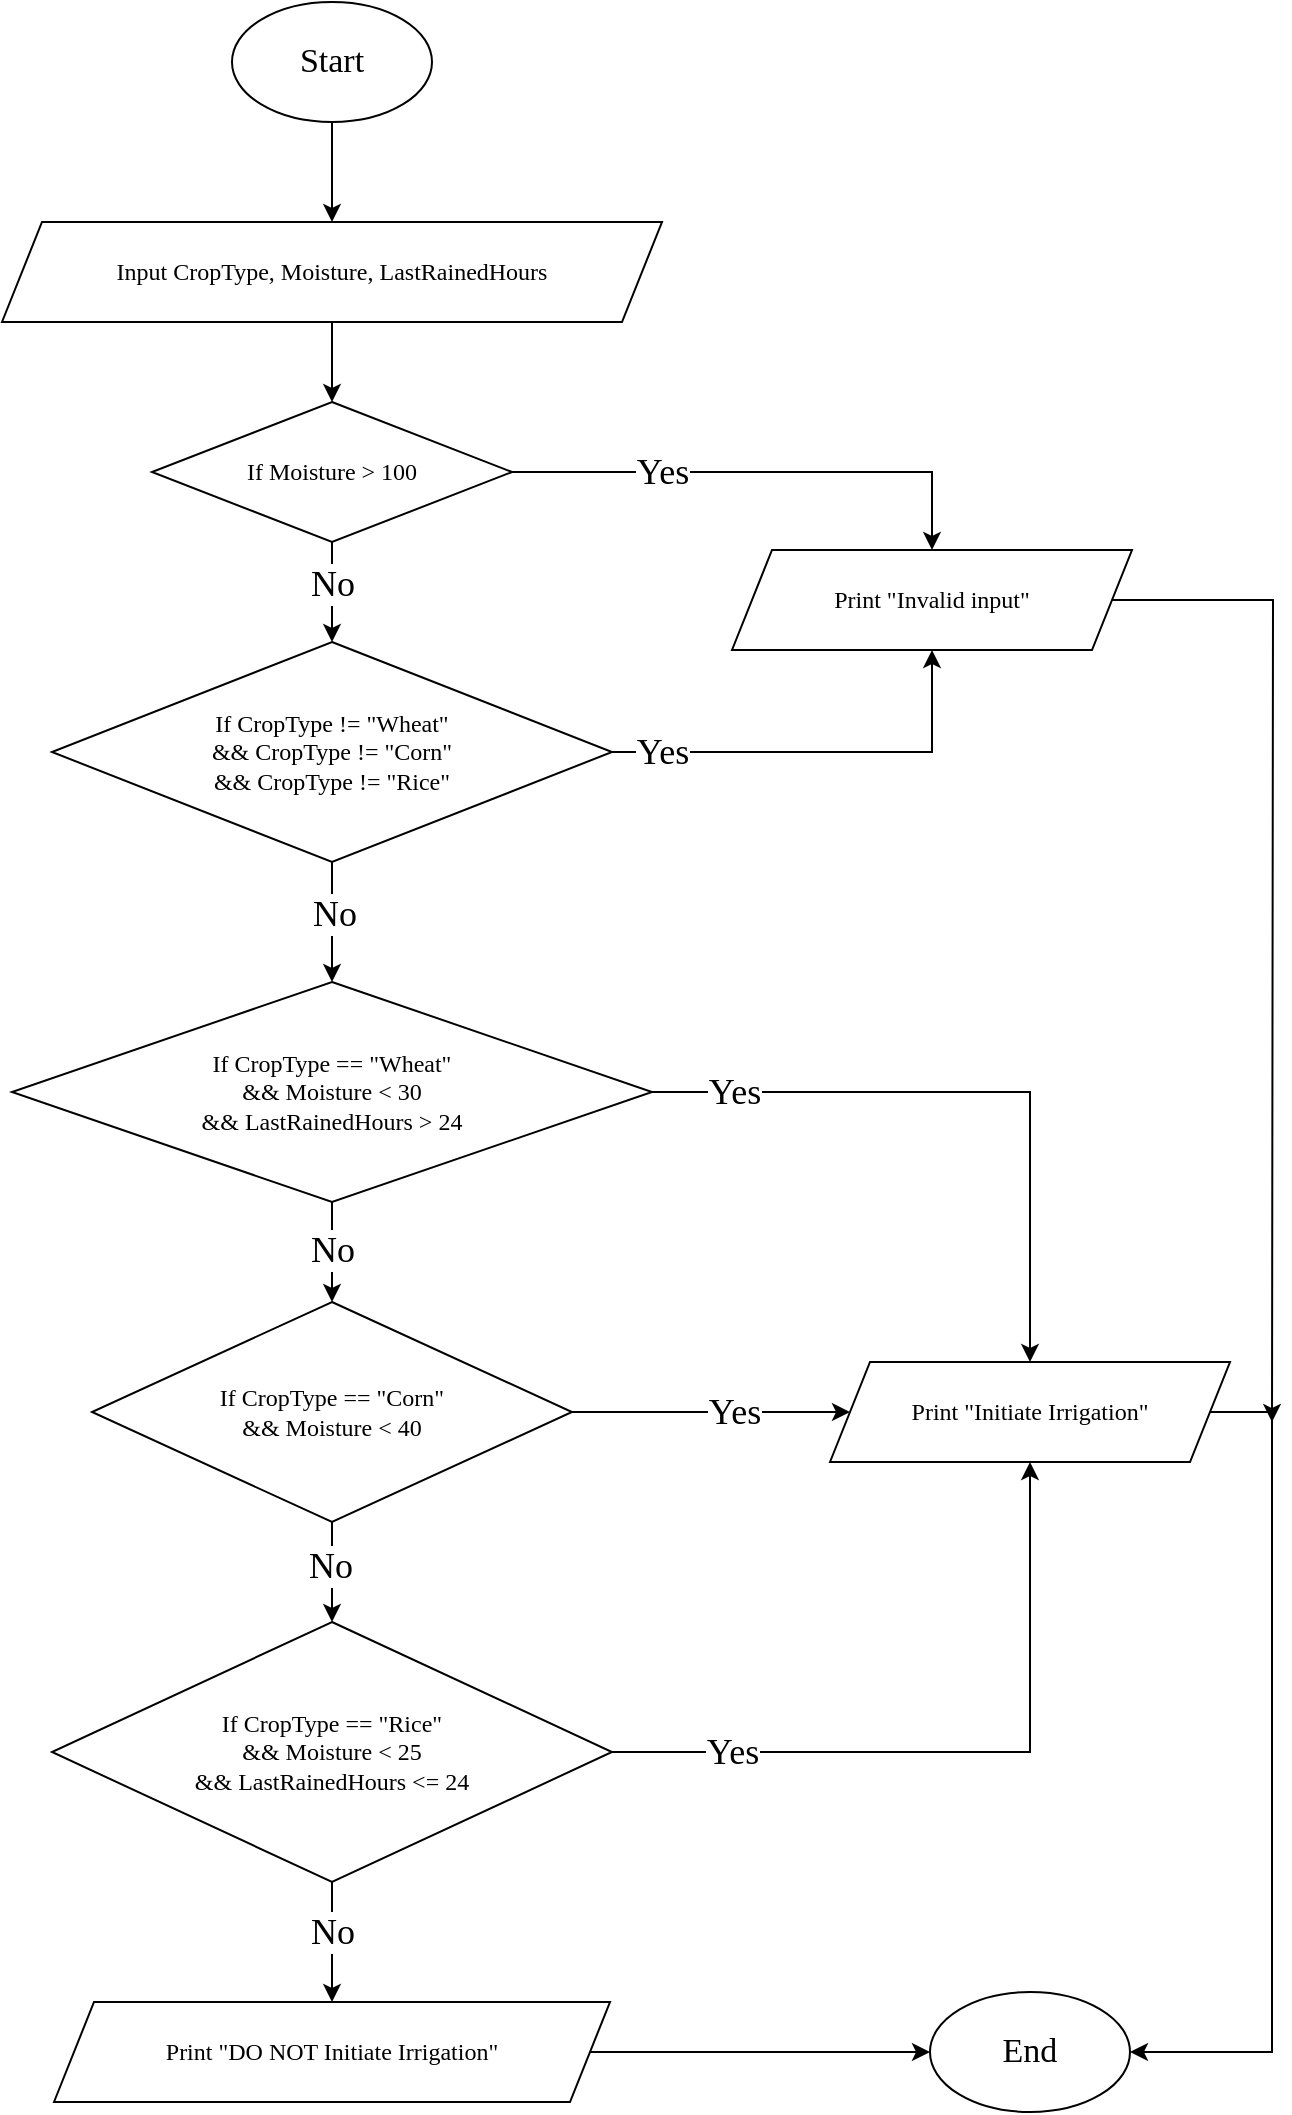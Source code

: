 <mxfile version="24.7.14">
  <diagram name="Page-1" id="jR3CGgP1g1BjzRoQCqm1">
    <mxGraphModel dx="1128" dy="588" grid="1" gridSize="10" guides="1" tooltips="1" connect="1" arrows="1" fold="1" page="0" pageScale="1" pageWidth="850" pageHeight="1100" math="0" shadow="0">
      <root>
        <mxCell id="0" />
        <mxCell id="1" parent="0" />
        <mxCell id="RLlSU3_BGVDVM2KfrkIX-188" value="" style="edgeStyle=orthogonalEdgeStyle;rounded=0;orthogonalLoop=1;jettySize=auto;html=1;fontFamily=Verdana;fontSize=11;fontColor=default;labelBackgroundColor=default;resizable=0;" edge="1" parent="1" source="RLlSU3_BGVDVM2KfrkIX-1" target="RLlSU3_BGVDVM2KfrkIX-108">
          <mxGeometry relative="1" as="geometry" />
        </mxCell>
        <mxCell id="RLlSU3_BGVDVM2KfrkIX-1" value="Start" style="ellipse;whiteSpace=wrap;html=1;fontFamily=Verdana;fontSize=17;" vertex="1" parent="1">
          <mxGeometry x="150" y="140" width="100" height="60" as="geometry" />
        </mxCell>
        <mxCell id="RLlSU3_BGVDVM2KfrkIX-189" value="" style="edgeStyle=orthogonalEdgeStyle;rounded=0;orthogonalLoop=1;jettySize=auto;html=1;fontFamily=Verdana;fontSize=11;fontColor=default;labelBackgroundColor=default;resizable=0;" edge="1" parent="1" source="RLlSU3_BGVDVM2KfrkIX-108" target="RLlSU3_BGVDVM2KfrkIX-116">
          <mxGeometry relative="1" as="geometry" />
        </mxCell>
        <mxCell id="RLlSU3_BGVDVM2KfrkIX-108" value="Input CropType, Moisture, LastRainedHours" style="shape=parallelogram;perimeter=parallelogramPerimeter;whiteSpace=wrap;html=1;fixedSize=1;fontFamily=Verdana;" vertex="1" parent="1">
          <mxGeometry x="35" y="250" width="330" height="50" as="geometry" />
        </mxCell>
        <mxCell id="RLlSU3_BGVDVM2KfrkIX-211" value="" style="edgeStyle=orthogonalEdgeStyle;rounded=0;orthogonalLoop=1;jettySize=auto;html=1;fontFamily=Helvetica;fontSize=11;fontColor=default;labelBackgroundColor=default;resizable=0;" edge="1" parent="1" source="RLlSU3_BGVDVM2KfrkIX-116" target="RLlSU3_BGVDVM2KfrkIX-205">
          <mxGeometry relative="1" as="geometry" />
        </mxCell>
        <mxCell id="RLlSU3_BGVDVM2KfrkIX-223" value="&lt;font style=&quot;font-size: 18px;&quot; face=&quot;Verdana&quot;&gt;No&lt;/font&gt;" style="edgeLabel;html=1;align=center;verticalAlign=middle;resizable=0;points=[];fontFamily=Helvetica;fontSize=11;fontColor=default;labelBackgroundColor=default;fillColor=none;gradientColor=none;" vertex="1" connectable="0" parent="RLlSU3_BGVDVM2KfrkIX-211">
          <mxGeometry x="-0.19" relative="1" as="geometry">
            <mxPoint as="offset" />
          </mxGeometry>
        </mxCell>
        <mxCell id="RLlSU3_BGVDVM2KfrkIX-116" value="&lt;div&gt;If Moisture &amp;gt; 100&lt;br&gt;&lt;/div&gt;" style="rhombus;whiteSpace=wrap;html=1;fontFamily=Verdana;" vertex="1" parent="1">
          <mxGeometry x="110" y="340" width="180" height="70" as="geometry" />
        </mxCell>
        <mxCell id="RLlSU3_BGVDVM2KfrkIX-215" value="" style="edgeStyle=orthogonalEdgeStyle;rounded=0;orthogonalLoop=1;jettySize=auto;html=1;fontFamily=Helvetica;fontSize=11;fontColor=default;labelBackgroundColor=default;resizable=0;" edge="1" parent="1" source="RLlSU3_BGVDVM2KfrkIX-202" target="RLlSU3_BGVDVM2KfrkIX-203">
          <mxGeometry relative="1" as="geometry" />
        </mxCell>
        <mxCell id="RLlSU3_BGVDVM2KfrkIX-229" value="&lt;font style=&quot;font-size: 18px;&quot; face=&quot;Verdana&quot;&gt;No&lt;/font&gt;" style="edgeLabel;html=1;align=center;verticalAlign=middle;resizable=0;points=[];fontFamily=Helvetica;fontSize=11;fontColor=default;labelBackgroundColor=default;fillColor=none;gradientColor=none;" vertex="1" connectable="0" parent="RLlSU3_BGVDVM2KfrkIX-215">
          <mxGeometry x="-0.039" relative="1" as="geometry">
            <mxPoint as="offset" />
          </mxGeometry>
        </mxCell>
        <mxCell id="RLlSU3_BGVDVM2KfrkIX-219" style="edgeStyle=orthogonalEdgeStyle;rounded=0;orthogonalLoop=1;jettySize=auto;html=1;entryX=0.5;entryY=0;entryDx=0;entryDy=0;fontFamily=Helvetica;fontSize=11;fontColor=default;labelBackgroundColor=default;resizable=0;" edge="1" parent="1" source="RLlSU3_BGVDVM2KfrkIX-202" target="RLlSU3_BGVDVM2KfrkIX-208">
          <mxGeometry relative="1" as="geometry" />
        </mxCell>
        <mxCell id="RLlSU3_BGVDVM2KfrkIX-226" value="&lt;font style=&quot;font-size: 18px;&quot;&gt;Yes&lt;/font&gt;" style="edgeLabel;html=1;align=center;verticalAlign=middle;resizable=0;points=[];fontFamily=Verdana;fontSize=18;fontColor=default;labelBackgroundColor=default;fillColor=none;gradientColor=none;" vertex="1" connectable="0" parent="RLlSU3_BGVDVM2KfrkIX-219">
          <mxGeometry x="-0.751" relative="1" as="geometry">
            <mxPoint as="offset" />
          </mxGeometry>
        </mxCell>
        <mxCell id="RLlSU3_BGVDVM2KfrkIX-202" value="&lt;div&gt;If CropType == &quot;Wheat&quot; &lt;br&gt;&amp;amp;&amp;amp; Moisture &amp;lt; 30 &lt;br&gt;&amp;amp;&amp;amp; LastRainedHours &amp;gt; 24&lt;/div&gt;" style="rhombus;whiteSpace=wrap;html=1;fontFamily=Verdana;" vertex="1" parent="1">
          <mxGeometry x="40" y="630" width="320" height="110" as="geometry" />
        </mxCell>
        <mxCell id="RLlSU3_BGVDVM2KfrkIX-216" value="" style="edgeStyle=orthogonalEdgeStyle;rounded=0;orthogonalLoop=1;jettySize=auto;html=1;fontFamily=Helvetica;fontSize=11;fontColor=default;labelBackgroundColor=default;resizable=0;" edge="1" parent="1" source="RLlSU3_BGVDVM2KfrkIX-203" target="RLlSU3_BGVDVM2KfrkIX-204">
          <mxGeometry relative="1" as="geometry" />
        </mxCell>
        <mxCell id="RLlSU3_BGVDVM2KfrkIX-230" value="&lt;font style=&quot;font-size: 18px;&quot; face=&quot;Verdana&quot;&gt;No&lt;br&gt;&lt;/font&gt;" style="edgeLabel;html=1;align=center;verticalAlign=middle;resizable=0;points=[];fontFamily=Helvetica;fontSize=11;fontColor=default;labelBackgroundColor=default;fillColor=none;gradientColor=none;" vertex="1" connectable="0" parent="RLlSU3_BGVDVM2KfrkIX-216">
          <mxGeometry x="-0.149" y="-1" relative="1" as="geometry">
            <mxPoint as="offset" />
          </mxGeometry>
        </mxCell>
        <mxCell id="RLlSU3_BGVDVM2KfrkIX-220" style="edgeStyle=orthogonalEdgeStyle;rounded=0;orthogonalLoop=1;jettySize=auto;html=1;fontFamily=Helvetica;fontSize=11;fontColor=default;labelBackgroundColor=default;resizable=0;" edge="1" parent="1" source="RLlSU3_BGVDVM2KfrkIX-203" target="RLlSU3_BGVDVM2KfrkIX-208">
          <mxGeometry relative="1" as="geometry" />
        </mxCell>
        <mxCell id="RLlSU3_BGVDVM2KfrkIX-227" value="&lt;font style=&quot;font-size: 18px;&quot; face=&quot;Verdana&quot;&gt;Yes&lt;/font&gt;" style="edgeLabel;html=1;align=center;verticalAlign=middle;resizable=0;points=[];fontFamily=Helvetica;fontSize=11;fontColor=default;labelBackgroundColor=default;fillColor=none;gradientColor=none;" vertex="1" connectable="0" parent="RLlSU3_BGVDVM2KfrkIX-220">
          <mxGeometry x="0.167" relative="1" as="geometry">
            <mxPoint as="offset" />
          </mxGeometry>
        </mxCell>
        <mxCell id="RLlSU3_BGVDVM2KfrkIX-203" value="If CropType == &quot;Corn&quot; &lt;br&gt;&lt;div&gt;&amp;amp;&amp;amp; Moisture &amp;lt; 40&lt;/div&gt;" style="rhombus;whiteSpace=wrap;html=1;fontFamily=Verdana;" vertex="1" parent="1">
          <mxGeometry x="80" y="790" width="240" height="110" as="geometry" />
        </mxCell>
        <mxCell id="RLlSU3_BGVDVM2KfrkIX-217" value="" style="edgeStyle=orthogonalEdgeStyle;rounded=0;orthogonalLoop=1;jettySize=auto;html=1;fontFamily=Helvetica;fontSize=11;fontColor=default;labelBackgroundColor=default;resizable=0;" edge="1" parent="1" source="RLlSU3_BGVDVM2KfrkIX-204" target="RLlSU3_BGVDVM2KfrkIX-209">
          <mxGeometry relative="1" as="geometry" />
        </mxCell>
        <mxCell id="RLlSU3_BGVDVM2KfrkIX-231" value="&lt;font style=&quot;font-size: 18px;&quot;&gt;No&lt;/font&gt;" style="edgeLabel;html=1;align=center;verticalAlign=middle;resizable=0;points=[];fontFamily=Verdana;fontSize=18;fontColor=default;labelBackgroundColor=default;fillColor=none;gradientColor=none;" vertex="1" connectable="0" parent="RLlSU3_BGVDVM2KfrkIX-217">
          <mxGeometry x="-0.19" relative="1" as="geometry">
            <mxPoint as="offset" />
          </mxGeometry>
        </mxCell>
        <mxCell id="RLlSU3_BGVDVM2KfrkIX-221" style="edgeStyle=orthogonalEdgeStyle;rounded=0;orthogonalLoop=1;jettySize=auto;html=1;entryX=0.5;entryY=1;entryDx=0;entryDy=0;fontFamily=Helvetica;fontSize=11;fontColor=default;labelBackgroundColor=default;resizable=0;" edge="1" parent="1" source="RLlSU3_BGVDVM2KfrkIX-204" target="RLlSU3_BGVDVM2KfrkIX-208">
          <mxGeometry relative="1" as="geometry" />
        </mxCell>
        <mxCell id="RLlSU3_BGVDVM2KfrkIX-228" value="&lt;font style=&quot;font-size: 18px;&quot; face=&quot;Verdana&quot;&gt;Yes&lt;/font&gt;" style="edgeLabel;html=1;align=center;verticalAlign=middle;resizable=0;points=[];fontFamily=Helvetica;fontSize=11;fontColor=default;labelBackgroundColor=default;fillColor=none;gradientColor=none;" vertex="1" connectable="0" parent="RLlSU3_BGVDVM2KfrkIX-221">
          <mxGeometry x="-0.663" relative="1" as="geometry">
            <mxPoint as="offset" />
          </mxGeometry>
        </mxCell>
        <mxCell id="RLlSU3_BGVDVM2KfrkIX-204" value="&lt;div&gt;If CropType == &quot;Rice&quot; &lt;br&gt;&amp;amp;&amp;amp; Moisture &amp;lt; 25 &lt;br&gt;&amp;amp;&amp;amp; LastRainedHours &amp;lt;= 24&lt;/div&gt;" style="rhombus;whiteSpace=wrap;html=1;fontFamily=Verdana;" vertex="1" parent="1">
          <mxGeometry x="60" y="950" width="280" height="130" as="geometry" />
        </mxCell>
        <mxCell id="RLlSU3_BGVDVM2KfrkIX-213" style="edgeStyle=orthogonalEdgeStyle;rounded=0;orthogonalLoop=1;jettySize=auto;html=1;entryX=0.5;entryY=1;entryDx=0;entryDy=0;fontFamily=Helvetica;fontSize=11;fontColor=default;labelBackgroundColor=default;resizable=0;" edge="1" parent="1" source="RLlSU3_BGVDVM2KfrkIX-205" target="RLlSU3_BGVDVM2KfrkIX-207">
          <mxGeometry relative="1" as="geometry" />
        </mxCell>
        <mxCell id="RLlSU3_BGVDVM2KfrkIX-224" value="&lt;font style=&quot;font-size: 18px;&quot; face=&quot;Verdana&quot;&gt;Yes&lt;/font&gt;" style="edgeLabel;html=1;align=center;verticalAlign=middle;resizable=0;points=[];fontFamily=Helvetica;fontSize=11;fontColor=default;labelBackgroundColor=default;fillColor=none;gradientColor=none;" vertex="1" connectable="0" parent="RLlSU3_BGVDVM2KfrkIX-213">
          <mxGeometry x="-0.761" relative="1" as="geometry">
            <mxPoint as="offset" />
          </mxGeometry>
        </mxCell>
        <mxCell id="RLlSU3_BGVDVM2KfrkIX-214" value="" style="edgeStyle=orthogonalEdgeStyle;rounded=0;orthogonalLoop=1;jettySize=auto;html=1;fontFamily=Helvetica;fontSize=11;fontColor=default;labelBackgroundColor=default;resizable=0;" edge="1" parent="1" source="RLlSU3_BGVDVM2KfrkIX-205" target="RLlSU3_BGVDVM2KfrkIX-202">
          <mxGeometry relative="1" as="geometry" />
        </mxCell>
        <mxCell id="RLlSU3_BGVDVM2KfrkIX-225" value="&lt;font style=&quot;font-size: 18px;&quot; face=&quot;Verdana&quot;&gt;No&lt;/font&gt;" style="edgeLabel;html=1;align=center;verticalAlign=middle;resizable=0;points=[];fontFamily=Helvetica;fontSize=11;fontColor=default;labelBackgroundColor=default;fillColor=none;gradientColor=none;" vertex="1" connectable="0" parent="RLlSU3_BGVDVM2KfrkIX-214">
          <mxGeometry x="-0.072" y="1" relative="1" as="geometry">
            <mxPoint y="-2" as="offset" />
          </mxGeometry>
        </mxCell>
        <mxCell id="RLlSU3_BGVDVM2KfrkIX-205" value="&lt;div&gt;If CropType != &quot;Wheat&quot; &lt;br&gt;&amp;amp;&amp;amp; CropType != &quot;Corn&quot; &lt;br&gt;&amp;amp;&amp;amp; CropType != &quot;Rice&quot;&lt;/div&gt;" style="rhombus;whiteSpace=wrap;html=1;fontFamily=Verdana;" vertex="1" parent="1">
          <mxGeometry x="60" y="460" width="280" height="110" as="geometry" />
        </mxCell>
        <mxCell id="RLlSU3_BGVDVM2KfrkIX-233" style="edgeStyle=orthogonalEdgeStyle;rounded=0;orthogonalLoop=1;jettySize=auto;html=1;fontFamily=Helvetica;fontSize=11;fontColor=default;labelBackgroundColor=default;resizable=0;" edge="1" parent="1" source="RLlSU3_BGVDVM2KfrkIX-207">
          <mxGeometry relative="1" as="geometry">
            <mxPoint x="670" y="850" as="targetPoint" />
          </mxGeometry>
        </mxCell>
        <mxCell id="RLlSU3_BGVDVM2KfrkIX-207" value="Print &quot;Invalid input&quot;" style="shape=parallelogram;perimeter=parallelogramPerimeter;whiteSpace=wrap;html=1;fixedSize=1;fontFamily=Verdana;" vertex="1" parent="1">
          <mxGeometry x="400" y="414.0" width="200" height="50" as="geometry" />
        </mxCell>
        <mxCell id="RLlSU3_BGVDVM2KfrkIX-232" style="edgeStyle=orthogonalEdgeStyle;rounded=0;orthogonalLoop=1;jettySize=auto;html=1;fontFamily=Helvetica;fontSize=11;fontColor=default;labelBackgroundColor=default;resizable=0;entryX=1;entryY=0.5;entryDx=0;entryDy=0;" edge="1" parent="1" source="RLlSU3_BGVDVM2KfrkIX-208" target="RLlSU3_BGVDVM2KfrkIX-210">
          <mxGeometry relative="1" as="geometry">
            <mxPoint x="610" y="1120" as="targetPoint" />
            <Array as="points">
              <mxPoint x="670" y="845" />
              <mxPoint x="670" y="1165" />
            </Array>
          </mxGeometry>
        </mxCell>
        <mxCell id="RLlSU3_BGVDVM2KfrkIX-208" value="Print &quot;Initiate Irrigation&quot;" style="shape=parallelogram;perimeter=parallelogramPerimeter;whiteSpace=wrap;html=1;fixedSize=1;fontFamily=Verdana;" vertex="1" parent="1">
          <mxGeometry x="449" y="820.0" width="200" height="50" as="geometry" />
        </mxCell>
        <mxCell id="RLlSU3_BGVDVM2KfrkIX-218" value="" style="edgeStyle=orthogonalEdgeStyle;rounded=0;orthogonalLoop=1;jettySize=auto;html=1;fontFamily=Helvetica;fontSize=11;fontColor=default;labelBackgroundColor=default;resizable=0;" edge="1" parent="1" source="RLlSU3_BGVDVM2KfrkIX-209" target="RLlSU3_BGVDVM2KfrkIX-210">
          <mxGeometry relative="1" as="geometry" />
        </mxCell>
        <mxCell id="RLlSU3_BGVDVM2KfrkIX-209" value="Print &quot;DO NOT Initiate Irrigation&quot;" style="shape=parallelogram;perimeter=parallelogramPerimeter;whiteSpace=wrap;html=1;fixedSize=1;fontFamily=Verdana;" vertex="1" parent="1">
          <mxGeometry x="61" y="1140" width="278" height="50" as="geometry" />
        </mxCell>
        <mxCell id="RLlSU3_BGVDVM2KfrkIX-210" value="End" style="ellipse;whiteSpace=wrap;html=1;fontFamily=Verdana;fontSize=17;" vertex="1" parent="1">
          <mxGeometry x="499" y="1135" width="100" height="60" as="geometry" />
        </mxCell>
        <mxCell id="RLlSU3_BGVDVM2KfrkIX-212" style="edgeStyle=orthogonalEdgeStyle;rounded=0;orthogonalLoop=1;jettySize=auto;html=1;fontFamily=Helvetica;fontSize=11;fontColor=default;labelBackgroundColor=default;resizable=0;entryX=0.5;entryY=0;entryDx=0;entryDy=0;" edge="1" parent="1" source="RLlSU3_BGVDVM2KfrkIX-116" target="RLlSU3_BGVDVM2KfrkIX-207">
          <mxGeometry relative="1" as="geometry">
            <mxPoint x="520" y="340" as="targetPoint" />
          </mxGeometry>
        </mxCell>
        <mxCell id="RLlSU3_BGVDVM2KfrkIX-222" value="&lt;font style=&quot;font-size: 18px;&quot; face=&quot;Verdana&quot;&gt;Yes&lt;/font&gt;" style="edgeLabel;html=1;align=center;verticalAlign=middle;resizable=0;points=[];fontFamily=Helvetica;fontSize=11;fontColor=default;labelBackgroundColor=default;fillColor=none;gradientColor=none;" vertex="1" connectable="0" parent="RLlSU3_BGVDVM2KfrkIX-212">
          <mxGeometry x="-0.728" y="-1" relative="1" as="geometry">
            <mxPoint x="41" y="-1" as="offset" />
          </mxGeometry>
        </mxCell>
      </root>
    </mxGraphModel>
  </diagram>
</mxfile>
